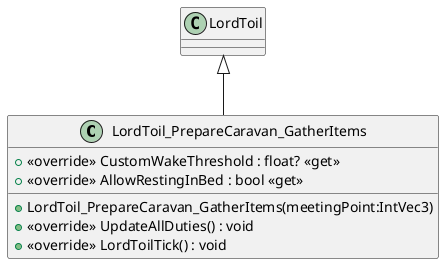 @startuml
class LordToil_PrepareCaravan_GatherItems {
    + <<override>> CustomWakeThreshold : float? <<get>>
    + <<override>> AllowRestingInBed : bool <<get>>
    + LordToil_PrepareCaravan_GatherItems(meetingPoint:IntVec3)
    + <<override>> UpdateAllDuties() : void
    + <<override>> LordToilTick() : void
}
LordToil <|-- LordToil_PrepareCaravan_GatherItems
@enduml
